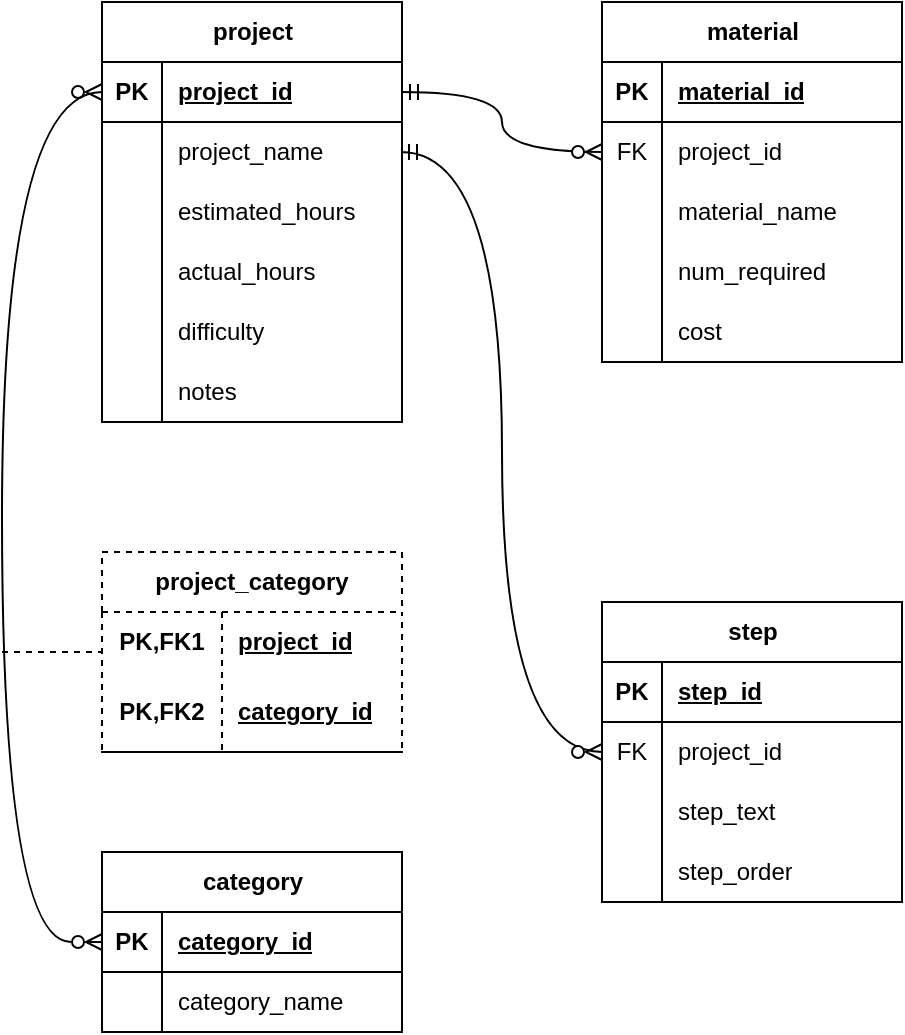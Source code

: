 <mxfile version="24.7.17">
  <diagram name="Page-1" id="OmSarGPOr9gssSaY8mL8">
    <mxGraphModel dx="757" dy="566" grid="1" gridSize="25" guides="1" tooltips="1" connect="1" arrows="1" fold="1" page="1" pageScale="1" pageWidth="850" pageHeight="1100" math="0" shadow="0">
      <root>
        <mxCell id="0" />
        <mxCell id="1" parent="0" />
        <mxCell id="OrVnKdynhzxPe6oKGJ6E-1" value="project" style="shape=table;startSize=30;container=1;collapsible=1;childLayout=tableLayout;fixedRows=1;rowLines=0;fontStyle=1;align=center;resizeLast=1;html=1;" vertex="1" parent="1">
          <mxGeometry x="50" y="100" width="150" height="210" as="geometry" />
        </mxCell>
        <mxCell id="OrVnKdynhzxPe6oKGJ6E-2" value="" style="shape=tableRow;horizontal=0;startSize=0;swimlaneHead=0;swimlaneBody=0;fillColor=none;collapsible=0;dropTarget=0;points=[[0,0.5],[1,0.5]];portConstraint=eastwest;top=0;left=0;right=0;bottom=1;" vertex="1" parent="OrVnKdynhzxPe6oKGJ6E-1">
          <mxGeometry y="30" width="150" height="30" as="geometry" />
        </mxCell>
        <mxCell id="OrVnKdynhzxPe6oKGJ6E-3" value="PK" style="shape=partialRectangle;connectable=0;fillColor=none;top=0;left=0;bottom=0;right=0;fontStyle=1;overflow=hidden;whiteSpace=wrap;html=1;" vertex="1" parent="OrVnKdynhzxPe6oKGJ6E-2">
          <mxGeometry width="30" height="30" as="geometry">
            <mxRectangle width="30" height="30" as="alternateBounds" />
          </mxGeometry>
        </mxCell>
        <mxCell id="OrVnKdynhzxPe6oKGJ6E-4" value="project_id" style="shape=partialRectangle;connectable=0;fillColor=none;top=0;left=0;bottom=0;right=0;align=left;spacingLeft=6;fontStyle=5;overflow=hidden;whiteSpace=wrap;html=1;" vertex="1" parent="OrVnKdynhzxPe6oKGJ6E-2">
          <mxGeometry x="30" width="120" height="30" as="geometry">
            <mxRectangle width="120" height="30" as="alternateBounds" />
          </mxGeometry>
        </mxCell>
        <mxCell id="OrVnKdynhzxPe6oKGJ6E-5" value="" style="shape=tableRow;horizontal=0;startSize=0;swimlaneHead=0;swimlaneBody=0;fillColor=none;collapsible=0;dropTarget=0;points=[[0,0.5],[1,0.5]];portConstraint=eastwest;top=0;left=0;right=0;bottom=0;" vertex="1" parent="OrVnKdynhzxPe6oKGJ6E-1">
          <mxGeometry y="60" width="150" height="30" as="geometry" />
        </mxCell>
        <mxCell id="OrVnKdynhzxPe6oKGJ6E-6" value="" style="shape=partialRectangle;connectable=0;fillColor=none;top=0;left=0;bottom=0;right=0;editable=1;overflow=hidden;whiteSpace=wrap;html=1;" vertex="1" parent="OrVnKdynhzxPe6oKGJ6E-5">
          <mxGeometry width="30" height="30" as="geometry">
            <mxRectangle width="30" height="30" as="alternateBounds" />
          </mxGeometry>
        </mxCell>
        <mxCell id="OrVnKdynhzxPe6oKGJ6E-7" value="project_name" style="shape=partialRectangle;connectable=0;fillColor=none;top=0;left=0;bottom=0;right=0;align=left;spacingLeft=6;overflow=hidden;whiteSpace=wrap;html=1;" vertex="1" parent="OrVnKdynhzxPe6oKGJ6E-5">
          <mxGeometry x="30" width="120" height="30" as="geometry">
            <mxRectangle width="120" height="30" as="alternateBounds" />
          </mxGeometry>
        </mxCell>
        <mxCell id="OrVnKdynhzxPe6oKGJ6E-8" value="" style="shape=tableRow;horizontal=0;startSize=0;swimlaneHead=0;swimlaneBody=0;fillColor=none;collapsible=0;dropTarget=0;points=[[0,0.5],[1,0.5]];portConstraint=eastwest;top=0;left=0;right=0;bottom=0;" vertex="1" parent="OrVnKdynhzxPe6oKGJ6E-1">
          <mxGeometry y="90" width="150" height="30" as="geometry" />
        </mxCell>
        <mxCell id="OrVnKdynhzxPe6oKGJ6E-9" value="" style="shape=partialRectangle;connectable=0;fillColor=none;top=0;left=0;bottom=0;right=0;editable=1;overflow=hidden;whiteSpace=wrap;html=1;" vertex="1" parent="OrVnKdynhzxPe6oKGJ6E-8">
          <mxGeometry width="30" height="30" as="geometry">
            <mxRectangle width="30" height="30" as="alternateBounds" />
          </mxGeometry>
        </mxCell>
        <mxCell id="OrVnKdynhzxPe6oKGJ6E-10" value="estimated_hours" style="shape=partialRectangle;connectable=0;fillColor=none;top=0;left=0;bottom=0;right=0;align=left;spacingLeft=6;overflow=hidden;whiteSpace=wrap;html=1;" vertex="1" parent="OrVnKdynhzxPe6oKGJ6E-8">
          <mxGeometry x="30" width="120" height="30" as="geometry">
            <mxRectangle width="120" height="30" as="alternateBounds" />
          </mxGeometry>
        </mxCell>
        <mxCell id="OrVnKdynhzxPe6oKGJ6E-11" value="" style="shape=tableRow;horizontal=0;startSize=0;swimlaneHead=0;swimlaneBody=0;fillColor=none;collapsible=0;dropTarget=0;points=[[0,0.5],[1,0.5]];portConstraint=eastwest;top=0;left=0;right=0;bottom=0;" vertex="1" parent="OrVnKdynhzxPe6oKGJ6E-1">
          <mxGeometry y="120" width="150" height="30" as="geometry" />
        </mxCell>
        <mxCell id="OrVnKdynhzxPe6oKGJ6E-12" value="" style="shape=partialRectangle;connectable=0;fillColor=none;top=0;left=0;bottom=0;right=0;editable=1;overflow=hidden;whiteSpace=wrap;html=1;" vertex="1" parent="OrVnKdynhzxPe6oKGJ6E-11">
          <mxGeometry width="30" height="30" as="geometry">
            <mxRectangle width="30" height="30" as="alternateBounds" />
          </mxGeometry>
        </mxCell>
        <mxCell id="OrVnKdynhzxPe6oKGJ6E-13" value="actual_hours" style="shape=partialRectangle;connectable=0;fillColor=none;top=0;left=0;bottom=0;right=0;align=left;spacingLeft=6;overflow=hidden;whiteSpace=wrap;html=1;" vertex="1" parent="OrVnKdynhzxPe6oKGJ6E-11">
          <mxGeometry x="30" width="120" height="30" as="geometry">
            <mxRectangle width="120" height="30" as="alternateBounds" />
          </mxGeometry>
        </mxCell>
        <mxCell id="OrVnKdynhzxPe6oKGJ6E-17" style="shape=tableRow;horizontal=0;startSize=0;swimlaneHead=0;swimlaneBody=0;fillColor=none;collapsible=0;dropTarget=0;points=[[0,0.5],[1,0.5]];portConstraint=eastwest;top=0;left=0;right=0;bottom=0;" vertex="1" parent="OrVnKdynhzxPe6oKGJ6E-1">
          <mxGeometry y="150" width="150" height="30" as="geometry" />
        </mxCell>
        <mxCell id="OrVnKdynhzxPe6oKGJ6E-18" style="shape=partialRectangle;connectable=0;fillColor=none;top=0;left=0;bottom=0;right=0;editable=1;overflow=hidden;whiteSpace=wrap;html=1;" vertex="1" parent="OrVnKdynhzxPe6oKGJ6E-17">
          <mxGeometry width="30" height="30" as="geometry">
            <mxRectangle width="30" height="30" as="alternateBounds" />
          </mxGeometry>
        </mxCell>
        <mxCell id="OrVnKdynhzxPe6oKGJ6E-19" value="difficulty" style="shape=partialRectangle;connectable=0;fillColor=none;top=0;left=0;bottom=0;right=0;align=left;spacingLeft=6;overflow=hidden;whiteSpace=wrap;html=1;" vertex="1" parent="OrVnKdynhzxPe6oKGJ6E-17">
          <mxGeometry x="30" width="120" height="30" as="geometry">
            <mxRectangle width="120" height="30" as="alternateBounds" />
          </mxGeometry>
        </mxCell>
        <mxCell id="OrVnKdynhzxPe6oKGJ6E-14" style="shape=tableRow;horizontal=0;startSize=0;swimlaneHead=0;swimlaneBody=0;fillColor=none;collapsible=0;dropTarget=0;points=[[0,0.5],[1,0.5]];portConstraint=eastwest;top=0;left=0;right=0;bottom=0;" vertex="1" parent="OrVnKdynhzxPe6oKGJ6E-1">
          <mxGeometry y="180" width="150" height="30" as="geometry" />
        </mxCell>
        <mxCell id="OrVnKdynhzxPe6oKGJ6E-15" style="shape=partialRectangle;connectable=0;fillColor=none;top=0;left=0;bottom=0;right=0;editable=1;overflow=hidden;whiteSpace=wrap;html=1;" vertex="1" parent="OrVnKdynhzxPe6oKGJ6E-14">
          <mxGeometry width="30" height="30" as="geometry">
            <mxRectangle width="30" height="30" as="alternateBounds" />
          </mxGeometry>
        </mxCell>
        <mxCell id="OrVnKdynhzxPe6oKGJ6E-16" value="notes" style="shape=partialRectangle;connectable=0;fillColor=none;top=0;left=0;bottom=0;right=0;align=left;spacingLeft=6;overflow=hidden;whiteSpace=wrap;html=1;" vertex="1" parent="OrVnKdynhzxPe6oKGJ6E-14">
          <mxGeometry x="30" width="120" height="30" as="geometry">
            <mxRectangle width="120" height="30" as="alternateBounds" />
          </mxGeometry>
        </mxCell>
        <mxCell id="OrVnKdynhzxPe6oKGJ6E-20" value="material" style="shape=table;startSize=30;container=1;collapsible=1;childLayout=tableLayout;fixedRows=1;rowLines=0;fontStyle=1;align=center;resizeLast=1;html=1;" vertex="1" parent="1">
          <mxGeometry x="300" y="100" width="150" height="180" as="geometry" />
        </mxCell>
        <mxCell id="OrVnKdynhzxPe6oKGJ6E-21" value="" style="shape=tableRow;horizontal=0;startSize=0;swimlaneHead=0;swimlaneBody=0;fillColor=none;collapsible=0;dropTarget=0;points=[[0,0.5],[1,0.5]];portConstraint=eastwest;top=0;left=0;right=0;bottom=1;" vertex="1" parent="OrVnKdynhzxPe6oKGJ6E-20">
          <mxGeometry y="30" width="150" height="30" as="geometry" />
        </mxCell>
        <mxCell id="OrVnKdynhzxPe6oKGJ6E-22" value="PK" style="shape=partialRectangle;connectable=0;fillColor=none;top=0;left=0;bottom=0;right=0;fontStyle=1;overflow=hidden;whiteSpace=wrap;html=1;" vertex="1" parent="OrVnKdynhzxPe6oKGJ6E-21">
          <mxGeometry width="30" height="30" as="geometry">
            <mxRectangle width="30" height="30" as="alternateBounds" />
          </mxGeometry>
        </mxCell>
        <mxCell id="OrVnKdynhzxPe6oKGJ6E-23" value="material_id" style="shape=partialRectangle;connectable=0;fillColor=none;top=0;left=0;bottom=0;right=0;align=left;spacingLeft=6;fontStyle=5;overflow=hidden;whiteSpace=wrap;html=1;" vertex="1" parent="OrVnKdynhzxPe6oKGJ6E-21">
          <mxGeometry x="30" width="120" height="30" as="geometry">
            <mxRectangle width="120" height="30" as="alternateBounds" />
          </mxGeometry>
        </mxCell>
        <mxCell id="OrVnKdynhzxPe6oKGJ6E-24" value="" style="shape=tableRow;horizontal=0;startSize=0;swimlaneHead=0;swimlaneBody=0;fillColor=none;collapsible=0;dropTarget=0;points=[[0,0.5],[1,0.5]];portConstraint=eastwest;top=0;left=0;right=0;bottom=0;" vertex="1" parent="OrVnKdynhzxPe6oKGJ6E-20">
          <mxGeometry y="60" width="150" height="30" as="geometry" />
        </mxCell>
        <mxCell id="OrVnKdynhzxPe6oKGJ6E-25" value="FK" style="shape=partialRectangle;connectable=0;fillColor=none;top=0;left=0;bottom=0;right=0;editable=1;overflow=hidden;whiteSpace=wrap;html=1;" vertex="1" parent="OrVnKdynhzxPe6oKGJ6E-24">
          <mxGeometry width="30" height="30" as="geometry">
            <mxRectangle width="30" height="30" as="alternateBounds" />
          </mxGeometry>
        </mxCell>
        <mxCell id="OrVnKdynhzxPe6oKGJ6E-26" value="project_id" style="shape=partialRectangle;connectable=0;fillColor=none;top=0;left=0;bottom=0;right=0;align=left;spacingLeft=6;overflow=hidden;whiteSpace=wrap;html=1;" vertex="1" parent="OrVnKdynhzxPe6oKGJ6E-24">
          <mxGeometry x="30" width="120" height="30" as="geometry">
            <mxRectangle width="120" height="30" as="alternateBounds" />
          </mxGeometry>
        </mxCell>
        <mxCell id="OrVnKdynhzxPe6oKGJ6E-27" value="" style="shape=tableRow;horizontal=0;startSize=0;swimlaneHead=0;swimlaneBody=0;fillColor=none;collapsible=0;dropTarget=0;points=[[0,0.5],[1,0.5]];portConstraint=eastwest;top=0;left=0;right=0;bottom=0;" vertex="1" parent="OrVnKdynhzxPe6oKGJ6E-20">
          <mxGeometry y="90" width="150" height="30" as="geometry" />
        </mxCell>
        <mxCell id="OrVnKdynhzxPe6oKGJ6E-28" value="" style="shape=partialRectangle;connectable=0;fillColor=none;top=0;left=0;bottom=0;right=0;editable=1;overflow=hidden;whiteSpace=wrap;html=1;" vertex="1" parent="OrVnKdynhzxPe6oKGJ6E-27">
          <mxGeometry width="30" height="30" as="geometry">
            <mxRectangle width="30" height="30" as="alternateBounds" />
          </mxGeometry>
        </mxCell>
        <mxCell id="OrVnKdynhzxPe6oKGJ6E-29" value="material_name" style="shape=partialRectangle;connectable=0;fillColor=none;top=0;left=0;bottom=0;right=0;align=left;spacingLeft=6;overflow=hidden;whiteSpace=wrap;html=1;" vertex="1" parent="OrVnKdynhzxPe6oKGJ6E-27">
          <mxGeometry x="30" width="120" height="30" as="geometry">
            <mxRectangle width="120" height="30" as="alternateBounds" />
          </mxGeometry>
        </mxCell>
        <mxCell id="OrVnKdynhzxPe6oKGJ6E-30" value="" style="shape=tableRow;horizontal=0;startSize=0;swimlaneHead=0;swimlaneBody=0;fillColor=none;collapsible=0;dropTarget=0;points=[[0,0.5],[1,0.5]];portConstraint=eastwest;top=0;left=0;right=0;bottom=0;" vertex="1" parent="OrVnKdynhzxPe6oKGJ6E-20">
          <mxGeometry y="120" width="150" height="30" as="geometry" />
        </mxCell>
        <mxCell id="OrVnKdynhzxPe6oKGJ6E-31" value="" style="shape=partialRectangle;connectable=0;fillColor=none;top=0;left=0;bottom=0;right=0;editable=1;overflow=hidden;whiteSpace=wrap;html=1;" vertex="1" parent="OrVnKdynhzxPe6oKGJ6E-30">
          <mxGeometry width="30" height="30" as="geometry">
            <mxRectangle width="30" height="30" as="alternateBounds" />
          </mxGeometry>
        </mxCell>
        <mxCell id="OrVnKdynhzxPe6oKGJ6E-32" value="num_required" style="shape=partialRectangle;connectable=0;fillColor=none;top=0;left=0;bottom=0;right=0;align=left;spacingLeft=6;overflow=hidden;whiteSpace=wrap;html=1;" vertex="1" parent="OrVnKdynhzxPe6oKGJ6E-30">
          <mxGeometry x="30" width="120" height="30" as="geometry">
            <mxRectangle width="120" height="30" as="alternateBounds" />
          </mxGeometry>
        </mxCell>
        <mxCell id="OrVnKdynhzxPe6oKGJ6E-33" style="shape=tableRow;horizontal=0;startSize=0;swimlaneHead=0;swimlaneBody=0;fillColor=none;collapsible=0;dropTarget=0;points=[[0,0.5],[1,0.5]];portConstraint=eastwest;top=0;left=0;right=0;bottom=0;" vertex="1" parent="OrVnKdynhzxPe6oKGJ6E-20">
          <mxGeometry y="150" width="150" height="30" as="geometry" />
        </mxCell>
        <mxCell id="OrVnKdynhzxPe6oKGJ6E-34" style="shape=partialRectangle;connectable=0;fillColor=none;top=0;left=0;bottom=0;right=0;editable=1;overflow=hidden;whiteSpace=wrap;html=1;" vertex="1" parent="OrVnKdynhzxPe6oKGJ6E-33">
          <mxGeometry width="30" height="30" as="geometry">
            <mxRectangle width="30" height="30" as="alternateBounds" />
          </mxGeometry>
        </mxCell>
        <mxCell id="OrVnKdynhzxPe6oKGJ6E-35" value="cost" style="shape=partialRectangle;connectable=0;fillColor=none;top=0;left=0;bottom=0;right=0;align=left;spacingLeft=6;overflow=hidden;whiteSpace=wrap;html=1;" vertex="1" parent="OrVnKdynhzxPe6oKGJ6E-33">
          <mxGeometry x="30" width="120" height="30" as="geometry">
            <mxRectangle width="120" height="30" as="alternateBounds" />
          </mxGeometry>
        </mxCell>
        <mxCell id="OrVnKdynhzxPe6oKGJ6E-36" value="step" style="shape=table;startSize=30;container=1;collapsible=1;childLayout=tableLayout;fixedRows=1;rowLines=0;fontStyle=1;align=center;resizeLast=1;html=1;" vertex="1" parent="1">
          <mxGeometry x="300" y="400" width="150" height="150" as="geometry" />
        </mxCell>
        <mxCell id="OrVnKdynhzxPe6oKGJ6E-37" value="" style="shape=tableRow;horizontal=0;startSize=0;swimlaneHead=0;swimlaneBody=0;fillColor=none;collapsible=0;dropTarget=0;points=[[0,0.5],[1,0.5]];portConstraint=eastwest;top=0;left=0;right=0;bottom=1;" vertex="1" parent="OrVnKdynhzxPe6oKGJ6E-36">
          <mxGeometry y="30" width="150" height="30" as="geometry" />
        </mxCell>
        <mxCell id="OrVnKdynhzxPe6oKGJ6E-38" value="PK" style="shape=partialRectangle;connectable=0;fillColor=none;top=0;left=0;bottom=0;right=0;fontStyle=1;overflow=hidden;whiteSpace=wrap;html=1;" vertex="1" parent="OrVnKdynhzxPe6oKGJ6E-37">
          <mxGeometry width="30" height="30" as="geometry">
            <mxRectangle width="30" height="30" as="alternateBounds" />
          </mxGeometry>
        </mxCell>
        <mxCell id="OrVnKdynhzxPe6oKGJ6E-39" value="step_id" style="shape=partialRectangle;connectable=0;fillColor=none;top=0;left=0;bottom=0;right=0;align=left;spacingLeft=6;fontStyle=5;overflow=hidden;whiteSpace=wrap;html=1;" vertex="1" parent="OrVnKdynhzxPe6oKGJ6E-37">
          <mxGeometry x="30" width="120" height="30" as="geometry">
            <mxRectangle width="120" height="30" as="alternateBounds" />
          </mxGeometry>
        </mxCell>
        <mxCell id="OrVnKdynhzxPe6oKGJ6E-40" value="" style="shape=tableRow;horizontal=0;startSize=0;swimlaneHead=0;swimlaneBody=0;fillColor=none;collapsible=0;dropTarget=0;points=[[0,0.5],[1,0.5]];portConstraint=eastwest;top=0;left=0;right=0;bottom=0;" vertex="1" parent="OrVnKdynhzxPe6oKGJ6E-36">
          <mxGeometry y="60" width="150" height="30" as="geometry" />
        </mxCell>
        <mxCell id="OrVnKdynhzxPe6oKGJ6E-41" value="FK" style="shape=partialRectangle;connectable=0;fillColor=none;top=0;left=0;bottom=0;right=0;editable=1;overflow=hidden;whiteSpace=wrap;html=1;" vertex="1" parent="OrVnKdynhzxPe6oKGJ6E-40">
          <mxGeometry width="30" height="30" as="geometry">
            <mxRectangle width="30" height="30" as="alternateBounds" />
          </mxGeometry>
        </mxCell>
        <mxCell id="OrVnKdynhzxPe6oKGJ6E-42" value="project_id" style="shape=partialRectangle;connectable=0;fillColor=none;top=0;left=0;bottom=0;right=0;align=left;spacingLeft=6;overflow=hidden;whiteSpace=wrap;html=1;" vertex="1" parent="OrVnKdynhzxPe6oKGJ6E-40">
          <mxGeometry x="30" width="120" height="30" as="geometry">
            <mxRectangle width="120" height="30" as="alternateBounds" />
          </mxGeometry>
        </mxCell>
        <mxCell id="OrVnKdynhzxPe6oKGJ6E-43" value="" style="shape=tableRow;horizontal=0;startSize=0;swimlaneHead=0;swimlaneBody=0;fillColor=none;collapsible=0;dropTarget=0;points=[[0,0.5],[1,0.5]];portConstraint=eastwest;top=0;left=0;right=0;bottom=0;" vertex="1" parent="OrVnKdynhzxPe6oKGJ6E-36">
          <mxGeometry y="90" width="150" height="30" as="geometry" />
        </mxCell>
        <mxCell id="OrVnKdynhzxPe6oKGJ6E-44" value="" style="shape=partialRectangle;connectable=0;fillColor=none;top=0;left=0;bottom=0;right=0;editable=1;overflow=hidden;whiteSpace=wrap;html=1;" vertex="1" parent="OrVnKdynhzxPe6oKGJ6E-43">
          <mxGeometry width="30" height="30" as="geometry">
            <mxRectangle width="30" height="30" as="alternateBounds" />
          </mxGeometry>
        </mxCell>
        <mxCell id="OrVnKdynhzxPe6oKGJ6E-45" value="step_text" style="shape=partialRectangle;connectable=0;fillColor=none;top=0;left=0;bottom=0;right=0;align=left;spacingLeft=6;overflow=hidden;whiteSpace=wrap;html=1;" vertex="1" parent="OrVnKdynhzxPe6oKGJ6E-43">
          <mxGeometry x="30" width="120" height="30" as="geometry">
            <mxRectangle width="120" height="30" as="alternateBounds" />
          </mxGeometry>
        </mxCell>
        <mxCell id="OrVnKdynhzxPe6oKGJ6E-46" value="" style="shape=tableRow;horizontal=0;startSize=0;swimlaneHead=0;swimlaneBody=0;fillColor=none;collapsible=0;dropTarget=0;points=[[0,0.5],[1,0.5]];portConstraint=eastwest;top=0;left=0;right=0;bottom=0;" vertex="1" parent="OrVnKdynhzxPe6oKGJ6E-36">
          <mxGeometry y="120" width="150" height="30" as="geometry" />
        </mxCell>
        <mxCell id="OrVnKdynhzxPe6oKGJ6E-47" value="" style="shape=partialRectangle;connectable=0;fillColor=none;top=0;left=0;bottom=0;right=0;editable=1;overflow=hidden;whiteSpace=wrap;html=1;" vertex="1" parent="OrVnKdynhzxPe6oKGJ6E-46">
          <mxGeometry width="30" height="30" as="geometry">
            <mxRectangle width="30" height="30" as="alternateBounds" />
          </mxGeometry>
        </mxCell>
        <mxCell id="OrVnKdynhzxPe6oKGJ6E-48" value="step_order" style="shape=partialRectangle;connectable=0;fillColor=none;top=0;left=0;bottom=0;right=0;align=left;spacingLeft=6;overflow=hidden;whiteSpace=wrap;html=1;" vertex="1" parent="OrVnKdynhzxPe6oKGJ6E-46">
          <mxGeometry x="30" width="120" height="30" as="geometry">
            <mxRectangle width="120" height="30" as="alternateBounds" />
          </mxGeometry>
        </mxCell>
        <mxCell id="OrVnKdynhzxPe6oKGJ6E-49" value="category" style="shape=table;startSize=30;container=1;collapsible=1;childLayout=tableLayout;fixedRows=1;rowLines=0;fontStyle=1;align=center;resizeLast=1;html=1;" vertex="1" parent="1">
          <mxGeometry x="50" y="525" width="150" height="90" as="geometry" />
        </mxCell>
        <mxCell id="OrVnKdynhzxPe6oKGJ6E-50" value="" style="shape=tableRow;horizontal=0;startSize=0;swimlaneHead=0;swimlaneBody=0;fillColor=none;collapsible=0;dropTarget=0;points=[[0,0.5],[1,0.5]];portConstraint=eastwest;top=0;left=0;right=0;bottom=1;" vertex="1" parent="OrVnKdynhzxPe6oKGJ6E-49">
          <mxGeometry y="30" width="150" height="30" as="geometry" />
        </mxCell>
        <mxCell id="OrVnKdynhzxPe6oKGJ6E-51" value="PK" style="shape=partialRectangle;connectable=0;fillColor=none;top=0;left=0;bottom=0;right=0;fontStyle=1;overflow=hidden;whiteSpace=wrap;html=1;" vertex="1" parent="OrVnKdynhzxPe6oKGJ6E-50">
          <mxGeometry width="30" height="30" as="geometry">
            <mxRectangle width="30" height="30" as="alternateBounds" />
          </mxGeometry>
        </mxCell>
        <mxCell id="OrVnKdynhzxPe6oKGJ6E-52" value="category_id" style="shape=partialRectangle;connectable=0;fillColor=none;top=0;left=0;bottom=0;right=0;align=left;spacingLeft=6;fontStyle=5;overflow=hidden;whiteSpace=wrap;html=1;" vertex="1" parent="OrVnKdynhzxPe6oKGJ6E-50">
          <mxGeometry x="30" width="120" height="30" as="geometry">
            <mxRectangle width="120" height="30" as="alternateBounds" />
          </mxGeometry>
        </mxCell>
        <mxCell id="OrVnKdynhzxPe6oKGJ6E-53" value="" style="shape=tableRow;horizontal=0;startSize=0;swimlaneHead=0;swimlaneBody=0;fillColor=none;collapsible=0;dropTarget=0;points=[[0,0.5],[1,0.5]];portConstraint=eastwest;top=0;left=0;right=0;bottom=0;" vertex="1" parent="OrVnKdynhzxPe6oKGJ6E-49">
          <mxGeometry y="60" width="150" height="30" as="geometry" />
        </mxCell>
        <mxCell id="OrVnKdynhzxPe6oKGJ6E-54" value="" style="shape=partialRectangle;connectable=0;fillColor=none;top=0;left=0;bottom=0;right=0;editable=1;overflow=hidden;whiteSpace=wrap;html=1;" vertex="1" parent="OrVnKdynhzxPe6oKGJ6E-53">
          <mxGeometry width="30" height="30" as="geometry">
            <mxRectangle width="30" height="30" as="alternateBounds" />
          </mxGeometry>
        </mxCell>
        <mxCell id="OrVnKdynhzxPe6oKGJ6E-55" value="category_name" style="shape=partialRectangle;connectable=0;fillColor=none;top=0;left=0;bottom=0;right=0;align=left;spacingLeft=6;overflow=hidden;whiteSpace=wrap;html=1;" vertex="1" parent="OrVnKdynhzxPe6oKGJ6E-53">
          <mxGeometry x="30" width="120" height="30" as="geometry">
            <mxRectangle width="120" height="30" as="alternateBounds" />
          </mxGeometry>
        </mxCell>
        <mxCell id="OrVnKdynhzxPe6oKGJ6E-62" value="project_category" style="shape=table;startSize=30;container=1;collapsible=1;childLayout=tableLayout;fixedRows=1;rowLines=0;fontStyle=1;align=center;resizeLast=1;html=1;whiteSpace=wrap;dashed=1;swimlaneLine=1;perimeterSpacing=1;fillColor=default;strokeColor=default;bottom=1;" vertex="1" parent="1">
          <mxGeometry x="50" y="375" width="150" height="100" as="geometry" />
        </mxCell>
        <mxCell id="OrVnKdynhzxPe6oKGJ6E-63" value="" style="shape=tableRow;horizontal=0;startSize=0;swimlaneHead=0;swimlaneBody=0;fillColor=none;collapsible=0;dropTarget=0;points=[[0,0.5],[1,0.5]];portConstraint=eastwest;top=0;left=0;right=0;bottom=0;html=1;" vertex="1" parent="OrVnKdynhzxPe6oKGJ6E-62">
          <mxGeometry y="30" width="150" height="30" as="geometry" />
        </mxCell>
        <mxCell id="OrVnKdynhzxPe6oKGJ6E-64" value="PK,FK1" style="shape=partialRectangle;connectable=0;fillColor=none;top=0;left=0;bottom=0;right=0;fontStyle=1;overflow=hidden;html=1;whiteSpace=wrap;" vertex="1" parent="OrVnKdynhzxPe6oKGJ6E-63">
          <mxGeometry width="60" height="30" as="geometry">
            <mxRectangle width="60" height="30" as="alternateBounds" />
          </mxGeometry>
        </mxCell>
        <mxCell id="OrVnKdynhzxPe6oKGJ6E-65" value="project_id" style="shape=partialRectangle;connectable=0;fillColor=none;top=0;left=0;bottom=0;right=0;align=left;spacingLeft=6;fontStyle=5;overflow=hidden;html=1;whiteSpace=wrap;" vertex="1" parent="OrVnKdynhzxPe6oKGJ6E-63">
          <mxGeometry x="60" width="90" height="30" as="geometry">
            <mxRectangle width="90" height="30" as="alternateBounds" />
          </mxGeometry>
        </mxCell>
        <mxCell id="OrVnKdynhzxPe6oKGJ6E-66" value="" style="shape=tableRow;horizontal=0;startSize=0;swimlaneHead=0;swimlaneBody=0;fillColor=none;collapsible=0;dropTarget=0;points=[[0,0.5],[1,0.5]];portConstraint=eastwest;top=0;left=0;right=0;bottom=1;html=1;" vertex="1" parent="OrVnKdynhzxPe6oKGJ6E-62">
          <mxGeometry y="60" width="150" height="40" as="geometry" />
        </mxCell>
        <mxCell id="OrVnKdynhzxPe6oKGJ6E-67" value="PK,FK2" style="shape=partialRectangle;connectable=0;fillColor=none;top=0;left=0;bottom=0;right=0;fontStyle=1;overflow=hidden;html=1;whiteSpace=wrap;" vertex="1" parent="OrVnKdynhzxPe6oKGJ6E-66">
          <mxGeometry width="60" height="40" as="geometry">
            <mxRectangle width="60" height="40" as="alternateBounds" />
          </mxGeometry>
        </mxCell>
        <mxCell id="OrVnKdynhzxPe6oKGJ6E-68" value="category_id" style="shape=partialRectangle;connectable=0;fillColor=none;top=0;left=0;bottom=0;right=0;align=left;spacingLeft=6;fontStyle=5;overflow=hidden;html=1;whiteSpace=wrap;" vertex="1" parent="OrVnKdynhzxPe6oKGJ6E-66">
          <mxGeometry x="60" width="90" height="40" as="geometry">
            <mxRectangle width="90" height="40" as="alternateBounds" />
          </mxGeometry>
        </mxCell>
        <mxCell id="OrVnKdynhzxPe6oKGJ6E-76" value="" style="fontSize=12;html=1;endArrow=ERzeroToMany;endFill=1;rounded=0;entryX=0;entryY=0.5;entryDx=0;entryDy=0;exitX=0;exitY=0.5;exitDx=0;exitDy=0;edgeStyle=orthogonalEdgeStyle;curved=1;startArrow=ERzeroToMany;startFill=0;" edge="1" parent="1" source="OrVnKdynhzxPe6oKGJ6E-50" target="OrVnKdynhzxPe6oKGJ6E-2">
          <mxGeometry width="100" height="100" relative="1" as="geometry">
            <mxPoint x="-50" y="325" as="sourcePoint" />
            <mxPoint x="50" y="225" as="targetPoint" />
            <Array as="points">
              <mxPoint y="570" />
              <mxPoint y="145" />
            </Array>
          </mxGeometry>
        </mxCell>
        <mxCell id="OrVnKdynhzxPe6oKGJ6E-77" value="" style="endArrow=none;html=1;rounded=0;dashed=1;" edge="1" parent="1">
          <mxGeometry relative="1" as="geometry">
            <mxPoint y="425" as="sourcePoint" />
            <mxPoint x="50" y="425" as="targetPoint" />
          </mxGeometry>
        </mxCell>
        <mxCell id="OrVnKdynhzxPe6oKGJ6E-78" value="" style="fontSize=12;html=1;endArrow=ERzeroToMany;startArrow=ERmandOne;rounded=0;entryX=0;entryY=0.5;entryDx=0;entryDy=0;exitX=1;exitY=0.5;exitDx=0;exitDy=0;edgeStyle=orthogonalEdgeStyle;curved=1;" edge="1" parent="1" source="OrVnKdynhzxPe6oKGJ6E-2" target="OrVnKdynhzxPe6oKGJ6E-24">
          <mxGeometry width="100" height="100" relative="1" as="geometry">
            <mxPoint x="200" y="280" as="sourcePoint" />
            <mxPoint x="300" y="180" as="targetPoint" />
          </mxGeometry>
        </mxCell>
        <mxCell id="OrVnKdynhzxPe6oKGJ6E-83" value="" style="fontSize=12;html=1;endArrow=ERzeroToMany;startArrow=ERmandOne;rounded=0;entryX=0;entryY=0.5;entryDx=0;entryDy=0;exitX=1;exitY=0.5;exitDx=0;exitDy=0;edgeStyle=orthogonalEdgeStyle;curved=1;" edge="1" parent="1" target="OrVnKdynhzxPe6oKGJ6E-40">
          <mxGeometry width="100" height="100" relative="1" as="geometry">
            <mxPoint x="199.5" y="175" as="sourcePoint" />
            <mxPoint x="299.5" y="205" as="targetPoint" />
            <Array as="points">
              <mxPoint x="250" y="175" />
              <mxPoint x="250" y="475" />
            </Array>
          </mxGeometry>
        </mxCell>
      </root>
    </mxGraphModel>
  </diagram>
</mxfile>
